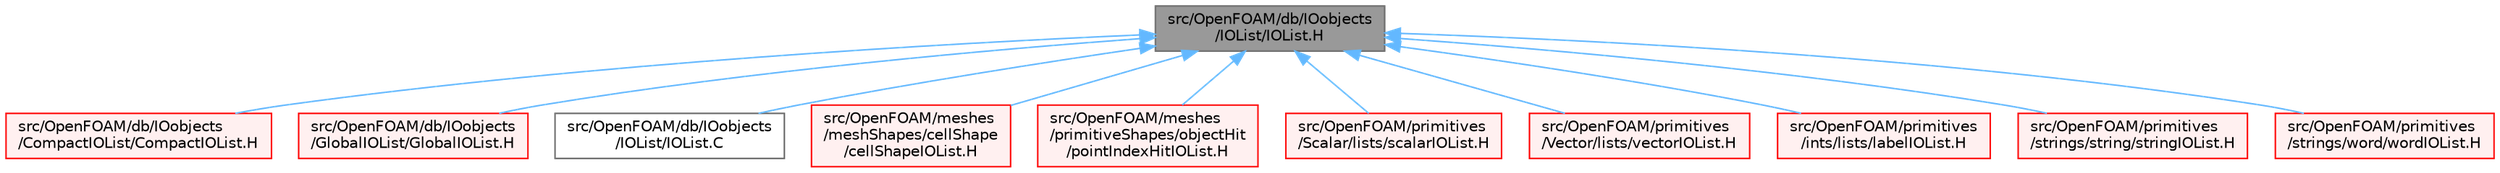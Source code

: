 digraph "src/OpenFOAM/db/IOobjects/IOList/IOList.H"
{
 // LATEX_PDF_SIZE
  bgcolor="transparent";
  edge [fontname=Helvetica,fontsize=10,labelfontname=Helvetica,labelfontsize=10];
  node [fontname=Helvetica,fontsize=10,shape=box,height=0.2,width=0.4];
  Node1 [id="Node000001",label="src/OpenFOAM/db/IOobjects\l/IOList/IOList.H",height=0.2,width=0.4,color="gray40", fillcolor="grey60", style="filled", fontcolor="black",tooltip=" "];
  Node1 -> Node2 [id="edge1_Node000001_Node000002",dir="back",color="steelblue1",style="solid",tooltip=" "];
  Node2 [id="Node000002",label="src/OpenFOAM/db/IOobjects\l/CompactIOList/CompactIOList.H",height=0.2,width=0.4,color="red", fillcolor="#FFF0F0", style="filled",URL="$CompactIOList_8H.html",tooltip=" "];
  Node1 -> Node3777 [id="edge2_Node000001_Node003777",dir="back",color="steelblue1",style="solid",tooltip=" "];
  Node3777 [id="Node003777",label="src/OpenFOAM/db/IOobjects\l/GlobalIOList/GlobalIOList.H",height=0.2,width=0.4,color="red", fillcolor="#FFF0F0", style="filled",URL="$GlobalIOList_8H.html",tooltip=" "];
  Node1 -> Node3800 [id="edge3_Node000001_Node003800",dir="back",color="steelblue1",style="solid",tooltip=" "];
  Node3800 [id="Node003800",label="src/OpenFOAM/db/IOobjects\l/IOList/IOList.C",height=0.2,width=0.4,color="grey40", fillcolor="white", style="filled",URL="$IOList_8C.html",tooltip=" "];
  Node1 -> Node3801 [id="edge4_Node000001_Node003801",dir="back",color="steelblue1",style="solid",tooltip=" "];
  Node3801 [id="Node003801",label="src/OpenFOAM/meshes\l/meshShapes/cellShape\l/cellShapeIOList.H",height=0.2,width=0.4,color="red", fillcolor="#FFF0F0", style="filled",URL="$cellShapeIOList_8H.html",tooltip=" "];
  Node1 -> Node3803 [id="edge5_Node000001_Node003803",dir="back",color="steelblue1",style="solid",tooltip=" "];
  Node3803 [id="Node003803",label="src/OpenFOAM/meshes\l/primitiveShapes/objectHit\l/pointIndexHitIOList.H",height=0.2,width=0.4,color="red", fillcolor="#FFF0F0", style="filled",URL="$pointIndexHitIOList_8H.html",tooltip=" "];
  Node1 -> Node3805 [id="edge6_Node000001_Node003805",dir="back",color="steelblue1",style="solid",tooltip=" "];
  Node3805 [id="Node003805",label="src/OpenFOAM/primitives\l/Scalar/lists/scalarIOList.H",height=0.2,width=0.4,color="red", fillcolor="#FFF0F0", style="filled",URL="$scalarIOList_8H.html",tooltip=" "];
  Node1 -> Node3807 [id="edge7_Node000001_Node003807",dir="back",color="steelblue1",style="solid",tooltip=" "];
  Node3807 [id="Node003807",label="src/OpenFOAM/primitives\l/Vector/lists/vectorIOList.H",height=0.2,width=0.4,color="red", fillcolor="#FFF0F0", style="filled",URL="$vectorIOList_8H.html",tooltip=" "];
  Node1 -> Node3809 [id="edge8_Node000001_Node003809",dir="back",color="steelblue1",style="solid",tooltip=" "];
  Node3809 [id="Node003809",label="src/OpenFOAM/primitives\l/ints/lists/labelIOList.H",height=0.2,width=0.4,color="red", fillcolor="#FFF0F0", style="filled",URL="$labelIOList_8H.html",tooltip=" "];
  Node1 -> Node3823 [id="edge9_Node000001_Node003823",dir="back",color="steelblue1",style="solid",tooltip=" "];
  Node3823 [id="Node003823",label="src/OpenFOAM/primitives\l/strings/string/stringIOList.H",height=0.2,width=0.4,color="red", fillcolor="#FFF0F0", style="filled",URL="$stringIOList_8H.html",tooltip=" "];
  Node1 -> Node3826 [id="edge10_Node000001_Node003826",dir="back",color="steelblue1",style="solid",tooltip=" "];
  Node3826 [id="Node003826",label="src/OpenFOAM/primitives\l/strings/word/wordIOList.H",height=0.2,width=0.4,color="red", fillcolor="#FFF0F0", style="filled",URL="$wordIOList_8H.html",tooltip=" "];
}
